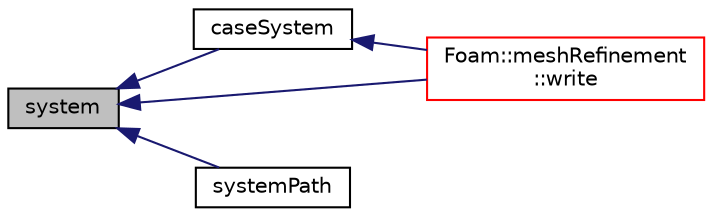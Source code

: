 digraph "system"
{
  bgcolor="transparent";
  edge [fontname="Helvetica",fontsize="10",labelfontname="Helvetica",labelfontsize="10"];
  node [fontname="Helvetica",fontsize="10",shape=record];
  rankdir="LR";
  Node1 [label="system",height=0.2,width=0.4,color="black", fillcolor="grey75", style="filled", fontcolor="black"];
  Node1 -> Node2 [dir="back",color="midnightblue",fontsize="10",style="solid",fontname="Helvetica"];
  Node2 [label="caseSystem",height=0.2,width=0.4,color="black",URL="$a02609.html#a6f01ba4fe6416ad273c7c313c473025a",tooltip="Return system name for the case. "];
  Node2 -> Node3 [dir="back",color="midnightblue",fontsize="10",style="solid",fontname="Helvetica"];
  Node3 [label="Foam::meshRefinement\l::write",height=0.2,width=0.4,color="red",URL="$a01469.html#a6e5faa425b059eeb55cd904755791076",tooltip="Write mesh and all data. "];
  Node1 -> Node4 [dir="back",color="midnightblue",fontsize="10",style="solid",fontname="Helvetica"];
  Node4 [label="systemPath",height=0.2,width=0.4,color="black",URL="$a02609.html#af01adc1f69da7bd3371922231d27c836",tooltip="Return system path. "];
  Node1 -> Node3 [dir="back",color="midnightblue",fontsize="10",style="solid",fontname="Helvetica"];
}
